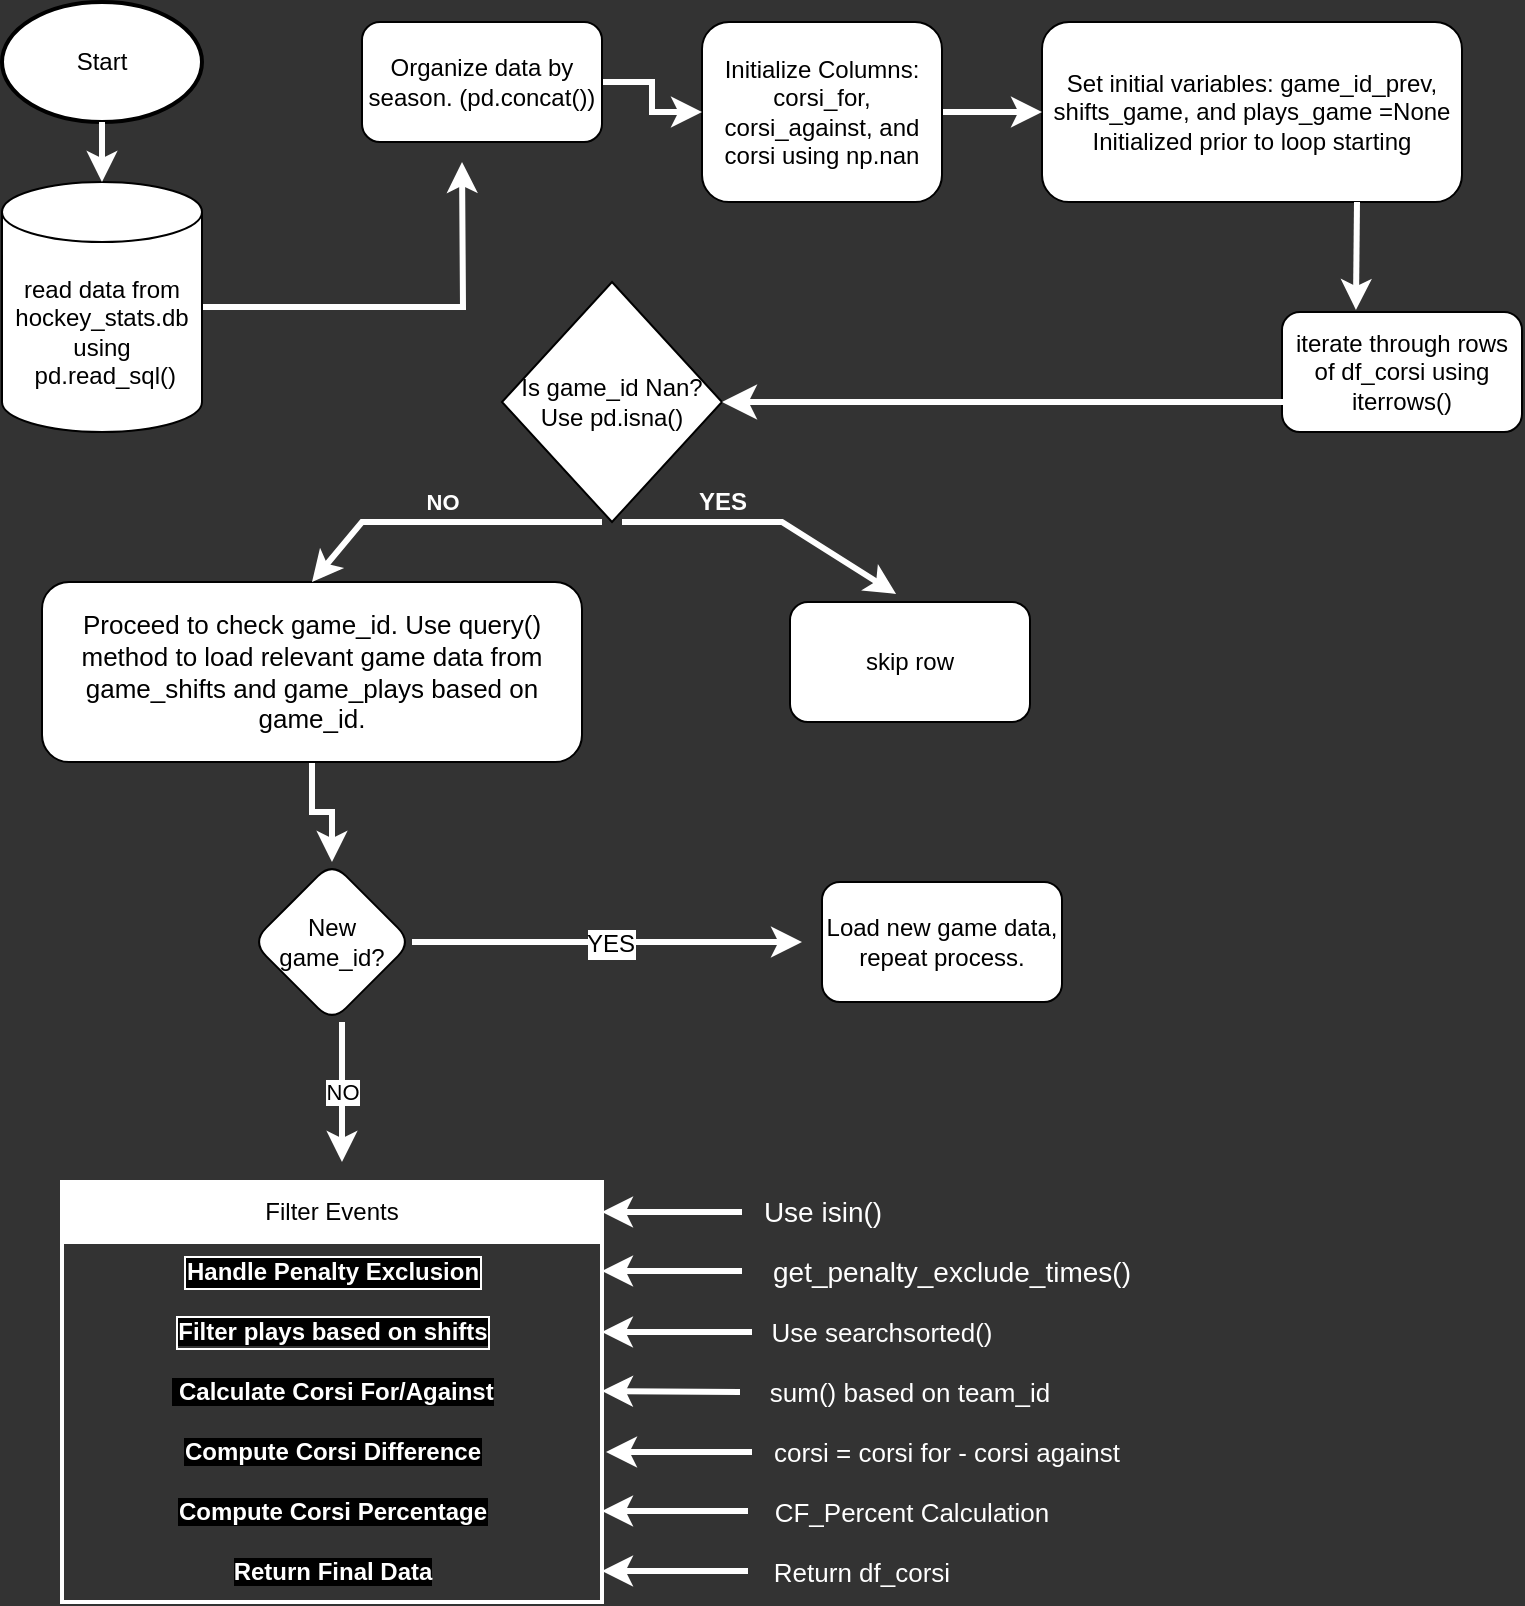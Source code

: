 <mxfile version="24.7.17">
  <diagram id="C5RBs43oDa-KdzZeNtuy" name="Page-1">
    <mxGraphModel dx="1242" dy="827" grid="1" gridSize="10" guides="1" tooltips="1" connect="1" arrows="1" fold="1" page="1" pageScale="1" pageWidth="827" pageHeight="1169" background="#333333" math="0" shadow="0">
      <root>
        <mxCell id="WIyWlLk6GJQsqaUBKTNV-0" />
        <mxCell id="WIyWlLk6GJQsqaUBKTNV-1" parent="WIyWlLk6GJQsqaUBKTNV-0" />
        <mxCell id="WIyWlLk6GJQsqaUBKTNV-2" value="" style="rounded=0;html=1;jettySize=auto;orthogonalLoop=1;fontSize=11;endArrow=block;endFill=0;endSize=8;strokeWidth=1;shadow=0;labelBackgroundColor=none;edgeStyle=orthogonalEdgeStyle;fontColor=default;" parent="WIyWlLk6GJQsqaUBKTNV-1" edge="1">
          <mxGeometry relative="1" as="geometry">
            <mxPoint x="220" y="170" as="sourcePoint" />
            <mxPoint x="220" y="170" as="targetPoint" />
          </mxGeometry>
        </mxCell>
        <mxCell id="WIyWlLk6GJQsqaUBKTNV-11" value="Set initial variables: game_id_prev, shifts_game, and plays_game =None Initialized prior to loop starting" style="rounded=1;whiteSpace=wrap;html=1;fontSize=12;glass=0;strokeWidth=1;shadow=0;labelBackgroundColor=none;" parent="WIyWlLk6GJQsqaUBKTNV-1" vertex="1">
          <mxGeometry x="540" y="40" width="210" height="90" as="geometry" />
        </mxCell>
        <mxCell id="A0f_4Amc53qVXCeso7hz-2" value="Start" style="strokeWidth=2;html=1;shape=mxgraph.flowchart.start_1;whiteSpace=wrap;labelBackgroundColor=none;" parent="WIyWlLk6GJQsqaUBKTNV-1" vertex="1">
          <mxGeometry x="20" y="30" width="100" height="60" as="geometry" />
        </mxCell>
        <mxCell id="gL1o9Zj5MICsFiWbh3Co-52" value="" style="edgeStyle=orthogonalEdgeStyle;rounded=0;orthogonalLoop=1;jettySize=auto;html=1;strokeColor=#FFFFFF;strokeWidth=3;" edge="1" parent="WIyWlLk6GJQsqaUBKTNV-1" source="WIyWlLk6GJQsqaUBKTNV-12" target="WIyWlLk6GJQsqaUBKTNV-11">
          <mxGeometry relative="1" as="geometry" />
        </mxCell>
        <mxCell id="WIyWlLk6GJQsqaUBKTNV-12" value="Initialize Columns: corsi_for, corsi_against, and corsi using np.nan" style="rounded=1;whiteSpace=wrap;html=1;fontSize=12;glass=0;strokeWidth=1;shadow=0;labelBackgroundColor=none;" parent="WIyWlLk6GJQsqaUBKTNV-1" vertex="1">
          <mxGeometry x="370" y="40" width="120" height="90" as="geometry" />
        </mxCell>
        <mxCell id="A0f_4Amc53qVXCeso7hz-5" value="iterate through rows of df_corsi using iterrows()" style="rounded=1;whiteSpace=wrap;html=1;labelBackgroundColor=none;" parent="WIyWlLk6GJQsqaUBKTNV-1" vertex="1">
          <mxGeometry x="660" y="185" width="120" height="60" as="geometry" />
        </mxCell>
        <mxCell id="A0f_4Amc53qVXCeso7hz-6" value="Is game_id Nan? Use pd.isna()" style="rhombus;whiteSpace=wrap;html=1;labelBackgroundColor=none;" parent="WIyWlLk6GJQsqaUBKTNV-1" vertex="1">
          <mxGeometry x="270" y="170" width="110" height="120" as="geometry" />
        </mxCell>
        <mxCell id="A0f_4Amc53qVXCeso7hz-9" value="skip row" style="rounded=1;whiteSpace=wrap;html=1;labelBackgroundColor=none;" parent="WIyWlLk6GJQsqaUBKTNV-1" vertex="1">
          <mxGeometry x="414" y="330" width="120" height="60" as="geometry" />
        </mxCell>
        <mxCell id="A0f_4Amc53qVXCeso7hz-22" value="" style="edgeStyle=orthogonalEdgeStyle;rounded=0;orthogonalLoop=1;jettySize=auto;html=1;endWidth=18;labelBackgroundColor=none;fontColor=default;strokeColor=#FFFFFF;strokeWidth=3;" parent="WIyWlLk6GJQsqaUBKTNV-1" source="A0f_4Amc53qVXCeso7hz-11" target="A0f_4Amc53qVXCeso7hz-21" edge="1">
          <mxGeometry relative="1" as="geometry" />
        </mxCell>
        <mxCell id="A0f_4Amc53qVXCeso7hz-11" value="Proceed to check game_id. Use query() method to load relevant game data from game_shifts and game_plays based on game_id." style="rounded=1;whiteSpace=wrap;html=1;direction=west;labelBackgroundColor=none;fontSize=13;" parent="WIyWlLk6GJQsqaUBKTNV-1" vertex="1">
          <mxGeometry x="40" y="320" width="270" height="90" as="geometry" />
        </mxCell>
        <mxCell id="A0f_4Amc53qVXCeso7hz-21" value="New game_id?" style="rhombus;whiteSpace=wrap;html=1;rounded=1;labelBackgroundColor=none;" parent="WIyWlLk6GJQsqaUBKTNV-1" vertex="1">
          <mxGeometry x="145" y="460" width="80" height="80" as="geometry" />
        </mxCell>
        <mxCell id="A0f_4Amc53qVXCeso7hz-26" value="Load new game data, repeat process." style="rounded=1;whiteSpace=wrap;html=1;labelBackgroundColor=none;" parent="WIyWlLk6GJQsqaUBKTNV-1" vertex="1">
          <mxGeometry x="430" y="470" width="120" height="60" as="geometry" />
        </mxCell>
        <mxCell id="A0f_4Amc53qVXCeso7hz-37" value="Filter Events" style="swimlane;fontStyle=0;childLayout=stackLayout;horizontal=1;startSize=30;horizontalStack=0;resizeParent=1;resizeParentMax=0;resizeLast=0;collapsible=1;marginBottom=0;whiteSpace=wrap;strokeWidth=2;perimeterSpacing=2;labelBackgroundColor=default;labelBorderColor=#FFFFFF;strokeColor=#FFFFFF;resizeHeight=0;swimlaneFillColor=none;fixDash=1;direction=east;perimeter=stepPerimeter;html=1;flipH=0;movable=1;resizable=1;rotatable=1;deletable=1;editable=1;locked=0;connectable=1;rotation=0;" parent="WIyWlLk6GJQsqaUBKTNV-1" vertex="1">
          <mxGeometry x="50" y="620" width="270" height="210" as="geometry">
            <mxRectangle x="50" y="620" width="110" height="30" as="alternateBounds" />
          </mxGeometry>
        </mxCell>
        <mxCell id="A0f_4Amc53qVXCeso7hz-41" value="&lt;font color=&quot;#ffffff&quot;&gt;Handle Penalty Exclusion&lt;/font&gt;" style="text;html=1;align=center;verticalAlign=middle;resizable=0;points=[];autosize=1;labelBackgroundColor=#000000;fontStyle=1;labelBorderColor=#FFFFFF;" parent="A0f_4Amc53qVXCeso7hz-37" vertex="1">
          <mxGeometry y="30" width="270" height="30" as="geometry" />
        </mxCell>
        <mxCell id="A0f_4Amc53qVXCeso7hz-48" value="&lt;font color=&quot;#ffffff&quot;&gt;&lt;span style=&quot;caret-color: rgb(255, 255, 255); background-color: rgb(0, 0, 0);&quot;&gt;&lt;b&gt;Filter plays based on shifts&lt;/b&gt;&lt;/span&gt;&lt;/font&gt;" style="text;html=1;align=center;verticalAlign=middle;resizable=0;points=[];autosize=1;labelBackgroundColor=none;labelBorderColor=#FFFFFF;perimeterSpacing=3;strokeWidth=3;" parent="A0f_4Amc53qVXCeso7hz-37" vertex="1">
          <mxGeometry y="60" width="270" height="30" as="geometry" />
        </mxCell>
        <mxCell id="A0f_4Amc53qVXCeso7hz-50" value="&lt;b style=&quot;caret-color: rgb(255, 255, 255); color: rgb(255, 255, 255); font-family: Helvetica; font-size: 12px; font-style: normal; font-variant-caps: normal; letter-spacing: normal; orphans: auto; text-align: center; text-indent: 0px; text-transform: none; white-space: nowrap; widows: auto; word-spacing: 0px; -webkit-text-stroke-width: 0px; background-color: rgb(0, 0, 0); text-decoration: none;&quot;&gt;&amp;nbsp;Calculate Corsi For/Against&lt;/b&gt;" style="text;html=1;align=center;verticalAlign=middle;resizable=1;points=[];autosize=1;fillColor=none;labelBackgroundColor=none;imageHeight=36;" parent="A0f_4Amc53qVXCeso7hz-37" vertex="1">
          <mxGeometry y="90" width="270" height="30" as="geometry" />
        </mxCell>
        <mxCell id="A0f_4Amc53qVXCeso7hz-53" value="&lt;font color=&quot;#ffffff&quot;&gt;&lt;span style=&quot;caret-color: rgb(255, 255, 255); background-color: rgb(0, 0, 0);&quot;&gt;&lt;b&gt;Compute Corsi Difference&lt;/b&gt;&lt;/span&gt;&lt;/font&gt;" style="text;html=1;align=center;verticalAlign=middle;resizable=0;points=[];autosize=1;fillColor=none;labelBackgroundColor=none;backgroundOutline=0;perimeterSpacing=2;resizeHeight=1;" parent="A0f_4Amc53qVXCeso7hz-37" vertex="1">
          <mxGeometry y="120" width="270" height="30" as="geometry" />
        </mxCell>
        <mxCell id="A0f_4Amc53qVXCeso7hz-107" value="&lt;font color=&quot;#ffffff&quot;&gt;&lt;span style=&quot;caret-color: rgb(255, 255, 255); background-color: rgb(0, 0, 0);&quot;&gt;&lt;b&gt;Compute Corsi Percentage&lt;/b&gt;&lt;/span&gt;&lt;/font&gt;" style="text;html=1;align=center;verticalAlign=middle;resizable=0;points=[];autosize=1;fillColor=none;labelBackgroundColor=none;backgroundOutline=0;perimeterSpacing=2;" parent="A0f_4Amc53qVXCeso7hz-37" vertex="1">
          <mxGeometry y="150" width="270" height="30" as="geometry" />
        </mxCell>
        <mxCell id="gL1o9Zj5MICsFiWbh3Co-28" value="&lt;font color=&quot;#ffffff&quot;&gt;&lt;span style=&quot;caret-color: rgb(255, 255, 255); background-color: rgb(0, 0, 0);&quot;&gt;&lt;b&gt;Return Final Data&lt;/b&gt;&lt;/span&gt;&lt;/font&gt;" style="text;html=1;align=center;verticalAlign=middle;resizable=0;points=[];autosize=1;fillColor=none;labelBackgroundColor=none;backgroundOutline=0;perimeterSpacing=2;" vertex="1" parent="A0f_4Amc53qVXCeso7hz-37">
          <mxGeometry y="180" width="270" height="30" as="geometry" />
        </mxCell>
        <mxCell id="A0f_4Amc53qVXCeso7hz-58" value="" style="endArrow=classic;html=1;rounded=0;entryX=0.5;entryY=1;entryDx=0;entryDy=0;labelBackgroundColor=none;fontColor=default;strokeColor=#FFFFFF;strokeWidth=3;" parent="WIyWlLk6GJQsqaUBKTNV-1" target="A0f_4Amc53qVXCeso7hz-11" edge="1">
          <mxGeometry relative="1" as="geometry">
            <mxPoint x="320" y="290" as="sourcePoint" />
            <mxPoint x="170" y="290" as="targetPoint" />
            <Array as="points">
              <mxPoint x="200" y="290" />
            </Array>
          </mxGeometry>
        </mxCell>
        <mxCell id="A0f_4Amc53qVXCeso7hz-60" value="" style="endArrow=classic;html=1;rounded=0;entryX=0.442;entryY=-0.067;entryDx=0;entryDy=0;entryPerimeter=0;labelBackgroundColor=none;fontColor=default;strokeColor=#FFFFFF;strokeWidth=3;" parent="WIyWlLk6GJQsqaUBKTNV-1" target="A0f_4Amc53qVXCeso7hz-9" edge="1">
          <mxGeometry relative="1" as="geometry">
            <mxPoint x="330" y="290" as="sourcePoint" />
            <mxPoint x="460" y="310" as="targetPoint" />
            <Array as="points">
              <mxPoint x="410" y="290" />
            </Array>
          </mxGeometry>
        </mxCell>
        <mxCell id="A0f_4Amc53qVXCeso7hz-61" value="&lt;b&gt;&lt;font style=&quot;font-size: 12px;&quot; color=&quot;#ffffff&quot;&gt;YES&lt;/font&gt;&lt;/b&gt;" style="edgeLabel;resizable=0;html=1;;align=center;verticalAlign=middle;labelBackgroundColor=none;" parent="A0f_4Amc53qVXCeso7hz-60" connectable="0" vertex="1">
          <mxGeometry relative="1" as="geometry">
            <mxPoint x="-24" y="-10" as="offset" />
          </mxGeometry>
        </mxCell>
        <mxCell id="A0f_4Amc53qVXCeso7hz-69" value="&lt;font color=&quot;#ffffff&quot;&gt;&lt;b&gt;NO&lt;/b&gt;&lt;/font&gt;" style="edgeLabel;html=1;align=center;verticalAlign=middle;resizable=0;points=[];labelBackgroundColor=none;" parent="A0f_4Amc53qVXCeso7hz-60" vertex="1" connectable="0">
          <mxGeometry x="-0.566" y="-3" relative="1" as="geometry">
            <mxPoint x="-122" y="-13" as="offset" />
          </mxGeometry>
        </mxCell>
        <mxCell id="A0f_4Amc53qVXCeso7hz-72" value="" style="edgeStyle=segmentEdgeStyle;endArrow=classic;html=1;curved=0;rounded=0;endSize=8;startSize=8;sourcePerimeterSpacing=0;targetPerimeterSpacing=0;strokeColor=#FFFFFF;strokeWidth=3;exitX=0.025;exitY=0.367;exitDx=0;exitDy=0;exitPerimeter=0;" parent="WIyWlLk6GJQsqaUBKTNV-1" source="A0f_4Amc53qVXCeso7hz-5" target="A0f_4Amc53qVXCeso7hz-6" edge="1">
          <mxGeometry width="100" relative="1" as="geometry">
            <mxPoint x="510" y="200" as="sourcePoint" />
            <mxPoint x="530" y="180" as="targetPoint" />
            <Array as="points">
              <mxPoint x="663" y="230" />
            </Array>
          </mxGeometry>
        </mxCell>
        <mxCell id="A0f_4Amc53qVXCeso7hz-81" value="" style="endArrow=classic;html=1;rounded=0;exitX=1;exitY=0.5;exitDx=0;exitDy=0;strokeWidth=3;strokeColor=#FFFFFF;" parent="WIyWlLk6GJQsqaUBKTNV-1" source="A0f_4Amc53qVXCeso7hz-21" edge="1">
          <mxGeometry relative="1" as="geometry">
            <mxPoint x="390" y="590" as="sourcePoint" />
            <mxPoint x="420" y="500" as="targetPoint" />
          </mxGeometry>
        </mxCell>
        <mxCell id="A0f_4Amc53qVXCeso7hz-83" value="&lt;span style=&quot;font-size: 12px;&quot;&gt;YES&lt;/span&gt;" style="edgeLabel;html=1;align=center;verticalAlign=middle;resizable=0;points=[];" parent="A0f_4Amc53qVXCeso7hz-81" vertex="1" connectable="0">
          <mxGeometry x="0.015" y="-1" relative="1" as="geometry">
            <mxPoint as="offset" />
          </mxGeometry>
        </mxCell>
        <mxCell id="A0f_4Amc53qVXCeso7hz-84" value="NO" style="endArrow=classic;html=1;rounded=0;strokeColor=#FFFFFF;strokeWidth=3;" parent="WIyWlLk6GJQsqaUBKTNV-1" edge="1">
          <mxGeometry relative="1" as="geometry">
            <mxPoint x="190" y="540" as="sourcePoint" />
            <mxPoint x="190" y="610" as="targetPoint" />
          </mxGeometry>
        </mxCell>
        <mxCell id="A0f_4Amc53qVXCeso7hz-92" value="" style="edgeStyle=none;orthogonalLoop=1;jettySize=auto;html=1;rounded=0;exitX=0.75;exitY=1;exitDx=0;exitDy=0;strokeColor=#FFFFFF;strokeWidth=3;entryX=0.308;entryY=-0.017;entryDx=0;entryDy=0;entryPerimeter=0;" parent="WIyWlLk6GJQsqaUBKTNV-1" source="WIyWlLk6GJQsqaUBKTNV-11" target="A0f_4Amc53qVXCeso7hz-5" edge="1">
          <mxGeometry width="100" relative="1" as="geometry">
            <mxPoint x="520" y="150" as="sourcePoint" />
            <mxPoint x="558" y="170" as="targetPoint" />
            <Array as="points" />
          </mxGeometry>
        </mxCell>
        <mxCell id="A0f_4Amc53qVXCeso7hz-94" value="&lt;font style=&quot;font-size: 14px;&quot; color=&quot;#ffffff&quot;&gt;Use isin()&lt;/font&gt;" style="text;html=1;align=center;verticalAlign=middle;resizable=0;points=[];autosize=1;strokeColor=none;fillColor=none;fontSize=14;" parent="WIyWlLk6GJQsqaUBKTNV-1" vertex="1">
          <mxGeometry x="390" y="620" width="80" height="30" as="geometry" />
        </mxCell>
        <mxCell id="A0f_4Amc53qVXCeso7hz-95" value="" style="endArrow=classic;html=1;rounded=0;exitX=0;exitY=0.5;exitDx=0;exitDy=0;exitPerimeter=0;strokeColor=#FFFFFF;strokeWidth=3;" parent="WIyWlLk6GJQsqaUBKTNV-1" source="A0f_4Amc53qVXCeso7hz-94" edge="1">
          <mxGeometry width="50" height="50" relative="1" as="geometry">
            <mxPoint x="320" y="630" as="sourcePoint" />
            <mxPoint x="320" y="635" as="targetPoint" />
          </mxGeometry>
        </mxCell>
        <mxCell id="A0f_4Amc53qVXCeso7hz-96" value="get_penalty_exclude_times()" style="text;html=1;align=center;verticalAlign=middle;whiteSpace=wrap;rounded=0;fontColor=#FFFFFF;fontSize=14;" parent="WIyWlLk6GJQsqaUBKTNV-1" vertex="1">
          <mxGeometry x="400" y="650" width="190" height="30" as="geometry" />
        </mxCell>
        <mxCell id="A0f_4Amc53qVXCeso7hz-99" value="" style="endArrow=classic;html=1;rounded=0;strokeColor=#FFFFFF;strokeWidth=3;" parent="WIyWlLk6GJQsqaUBKTNV-1" edge="1">
          <mxGeometry width="50" height="50" relative="1" as="geometry">
            <mxPoint x="390" y="664.5" as="sourcePoint" />
            <mxPoint x="320" y="664.5" as="targetPoint" />
          </mxGeometry>
        </mxCell>
        <mxCell id="A0f_4Amc53qVXCeso7hz-101" value="&lt;font style=&quot;font-size: 13px;&quot; color=&quot;#ffffff&quot;&gt;Use&amp;nbsp;&lt;/font&gt;&lt;font size=&quot;2&quot; color=&quot;#ffffff&quot;&gt;&lt;span style=&quot;caret-color: rgb(255, 255, 255);&quot;&gt;searchsorted()&lt;/span&gt;&lt;/font&gt;" style="text;html=1;align=center;verticalAlign=middle;whiteSpace=wrap;rounded=0;" parent="WIyWlLk6GJQsqaUBKTNV-1" vertex="1">
          <mxGeometry x="395" y="680" width="130" height="30" as="geometry" />
        </mxCell>
        <mxCell id="A0f_4Amc53qVXCeso7hz-105" value="" style="endArrow=classic;html=1;rounded=0;exitX=0;exitY=0.5;exitDx=0;exitDy=0;strokeColor=#FFFFFF;strokeWidth=3;entryX=0.989;entryY=0.5;entryDx=0;entryDy=0;entryPerimeter=0;" parent="WIyWlLk6GJQsqaUBKTNV-1" source="A0f_4Amc53qVXCeso7hz-101" edge="1" target="A0f_4Amc53qVXCeso7hz-48">
          <mxGeometry width="50" height="50" relative="1" as="geometry">
            <mxPoint x="390" y="670" as="sourcePoint" />
            <mxPoint x="330" y="695" as="targetPoint" />
            <Array as="points" />
          </mxGeometry>
        </mxCell>
        <mxCell id="A0f_4Amc53qVXCeso7hz-106" value="&lt;font style=&quot;font-size: 13px;&quot; color=&quot;#ffffff&quot;&gt;sum() based on team_id&lt;/font&gt;" style="text;html=1;align=center;verticalAlign=middle;whiteSpace=wrap;rounded=0;" parent="WIyWlLk6GJQsqaUBKTNV-1" vertex="1">
          <mxGeometry x="389" y="710" width="170" height="30" as="geometry" />
        </mxCell>
        <mxCell id="gL1o9Zj5MICsFiWbh3Co-11" value="" style="endArrow=classic;html=1;rounded=0;exitX=0;exitY=0.5;exitDx=0;exitDy=0;fontColor=#FFFFFF;strokeColor=#FFFFFF;strokeWidth=3;endSize=6;jumpSize=6;" edge="1" parent="WIyWlLk6GJQsqaUBKTNV-1" source="A0f_4Amc53qVXCeso7hz-106">
          <mxGeometry width="50" height="50" relative="1" as="geometry">
            <mxPoint x="379" y="724.5" as="sourcePoint" />
            <mxPoint x="320" y="724.5" as="targetPoint" />
            <Array as="points">
              <mxPoint x="320" y="724.5" />
            </Array>
          </mxGeometry>
        </mxCell>
        <mxCell id="gL1o9Zj5MICsFiWbh3Co-14" value="" style="edgeStyle=orthogonalEdgeStyle;rounded=0;orthogonalLoop=1;jettySize=auto;html=1;strokeColor=#FFFFFF;strokeWidth=3;" edge="1" parent="WIyWlLk6GJQsqaUBKTNV-1" source="gL1o9Zj5MICsFiWbh3Co-13" target="A0f_4Amc53qVXCeso7hz-53">
          <mxGeometry relative="1" as="geometry" />
        </mxCell>
        <mxCell id="gL1o9Zj5MICsFiWbh3Co-13" value="&lt;font style=&quot;font-size: 13px;&quot; color=&quot;#ffffff&quot;&gt;corsi = corsi for - corsi against&lt;/font&gt;" style="text;html=1;align=center;verticalAlign=middle;whiteSpace=wrap;rounded=0;" vertex="1" parent="WIyWlLk6GJQsqaUBKTNV-1">
          <mxGeometry x="395" y="740" width="195" height="30" as="geometry" />
        </mxCell>
        <mxCell id="gL1o9Zj5MICsFiWbh3Co-15" value="&lt;font style=&quot;font-size: 13px;&quot; color=&quot;#ffffff&quot;&gt;CF_Percent Calculation&lt;/font&gt;" style="text;html=1;align=center;verticalAlign=middle;whiteSpace=wrap;rounded=0;" vertex="1" parent="WIyWlLk6GJQsqaUBKTNV-1">
          <mxGeometry x="390" y="770" width="170" height="30" as="geometry" />
        </mxCell>
        <mxCell id="gL1o9Zj5MICsFiWbh3Co-20" value="" style="edgeStyle=orthogonalEdgeStyle;rounded=0;orthogonalLoop=1;jettySize=auto;html=1;strokeColor=#FFFFFF;strokeWidth=3;" edge="1" parent="WIyWlLk6GJQsqaUBKTNV-1">
          <mxGeometry relative="1" as="geometry">
            <mxPoint x="393" y="784.5" as="sourcePoint" />
            <mxPoint x="320" y="784.5" as="targetPoint" />
          </mxGeometry>
        </mxCell>
        <mxCell id="gL1o9Zj5MICsFiWbh3Co-21" value="&lt;font color=&quot;#ffffff&quot; style=&quot;font-size: 13px;&quot;&gt;Return df_corsi&lt;/font&gt;" style="text;html=1;align=center;verticalAlign=middle;whiteSpace=wrap;rounded=0;" vertex="1" parent="WIyWlLk6GJQsqaUBKTNV-1">
          <mxGeometry x="390" y="800" width="120" height="30" as="geometry" />
        </mxCell>
        <mxCell id="gL1o9Zj5MICsFiWbh3Co-37" value="" style="edgeStyle=orthogonalEdgeStyle;rounded=0;orthogonalLoop=1;jettySize=auto;html=1;strokeColor=#FFFFFF;strokeWidth=3;" edge="1" parent="WIyWlLk6GJQsqaUBKTNV-1">
          <mxGeometry relative="1" as="geometry">
            <mxPoint x="393" y="814.5" as="sourcePoint" />
            <mxPoint x="320" y="814.5" as="targetPoint" />
            <Array as="points">
              <mxPoint x="320" y="815" />
              <mxPoint x="320" y="815" />
            </Array>
          </mxGeometry>
        </mxCell>
        <mxCell id="gL1o9Zj5MICsFiWbh3Co-50" style="edgeStyle=orthogonalEdgeStyle;rounded=0;orthogonalLoop=1;jettySize=auto;html=1;exitX=1;exitY=0.5;exitDx=0;exitDy=0;exitPerimeter=0;strokeColor=#FFFFFF;strokeWidth=3;" edge="1" parent="WIyWlLk6GJQsqaUBKTNV-1" source="gL1o9Zj5MICsFiWbh3Co-43">
          <mxGeometry relative="1" as="geometry">
            <mxPoint x="250" y="110" as="targetPoint" />
          </mxGeometry>
        </mxCell>
        <mxCell id="gL1o9Zj5MICsFiWbh3Co-43" value="read data from hockey_stats.db using &amp;nbsp;pd.read_sql()" style="shape=cylinder3;whiteSpace=wrap;html=1;boundedLbl=1;backgroundOutline=1;size=15;" vertex="1" parent="WIyWlLk6GJQsqaUBKTNV-1">
          <mxGeometry x="20" y="120" width="100" height="125" as="geometry" />
        </mxCell>
        <mxCell id="gL1o9Zj5MICsFiWbh3Co-51" value="" style="edgeStyle=orthogonalEdgeStyle;rounded=0;orthogonalLoop=1;jettySize=auto;html=1;strokeColor=#FFFFFF;strokeWidth=3;" edge="1" parent="WIyWlLk6GJQsqaUBKTNV-1" source="gL1o9Zj5MICsFiWbh3Co-45" target="WIyWlLk6GJQsqaUBKTNV-12">
          <mxGeometry relative="1" as="geometry" />
        </mxCell>
        <mxCell id="gL1o9Zj5MICsFiWbh3Co-45" value="Organize data by season. (pd.concat())" style="rounded=1;whiteSpace=wrap;html=1;" vertex="1" parent="WIyWlLk6GJQsqaUBKTNV-1">
          <mxGeometry x="200" y="40" width="120" height="60" as="geometry" />
        </mxCell>
        <mxCell id="gL1o9Zj5MICsFiWbh3Co-48" value="" style="endArrow=classic;html=1;rounded=0;strokeColor=#FFFFFF;strokeWidth=3;" edge="1" parent="WIyWlLk6GJQsqaUBKTNV-1">
          <mxGeometry width="50" height="50" relative="1" as="geometry">
            <mxPoint x="70" y="90" as="sourcePoint" />
            <mxPoint x="70" y="120" as="targetPoint" />
          </mxGeometry>
        </mxCell>
      </root>
    </mxGraphModel>
  </diagram>
</mxfile>
